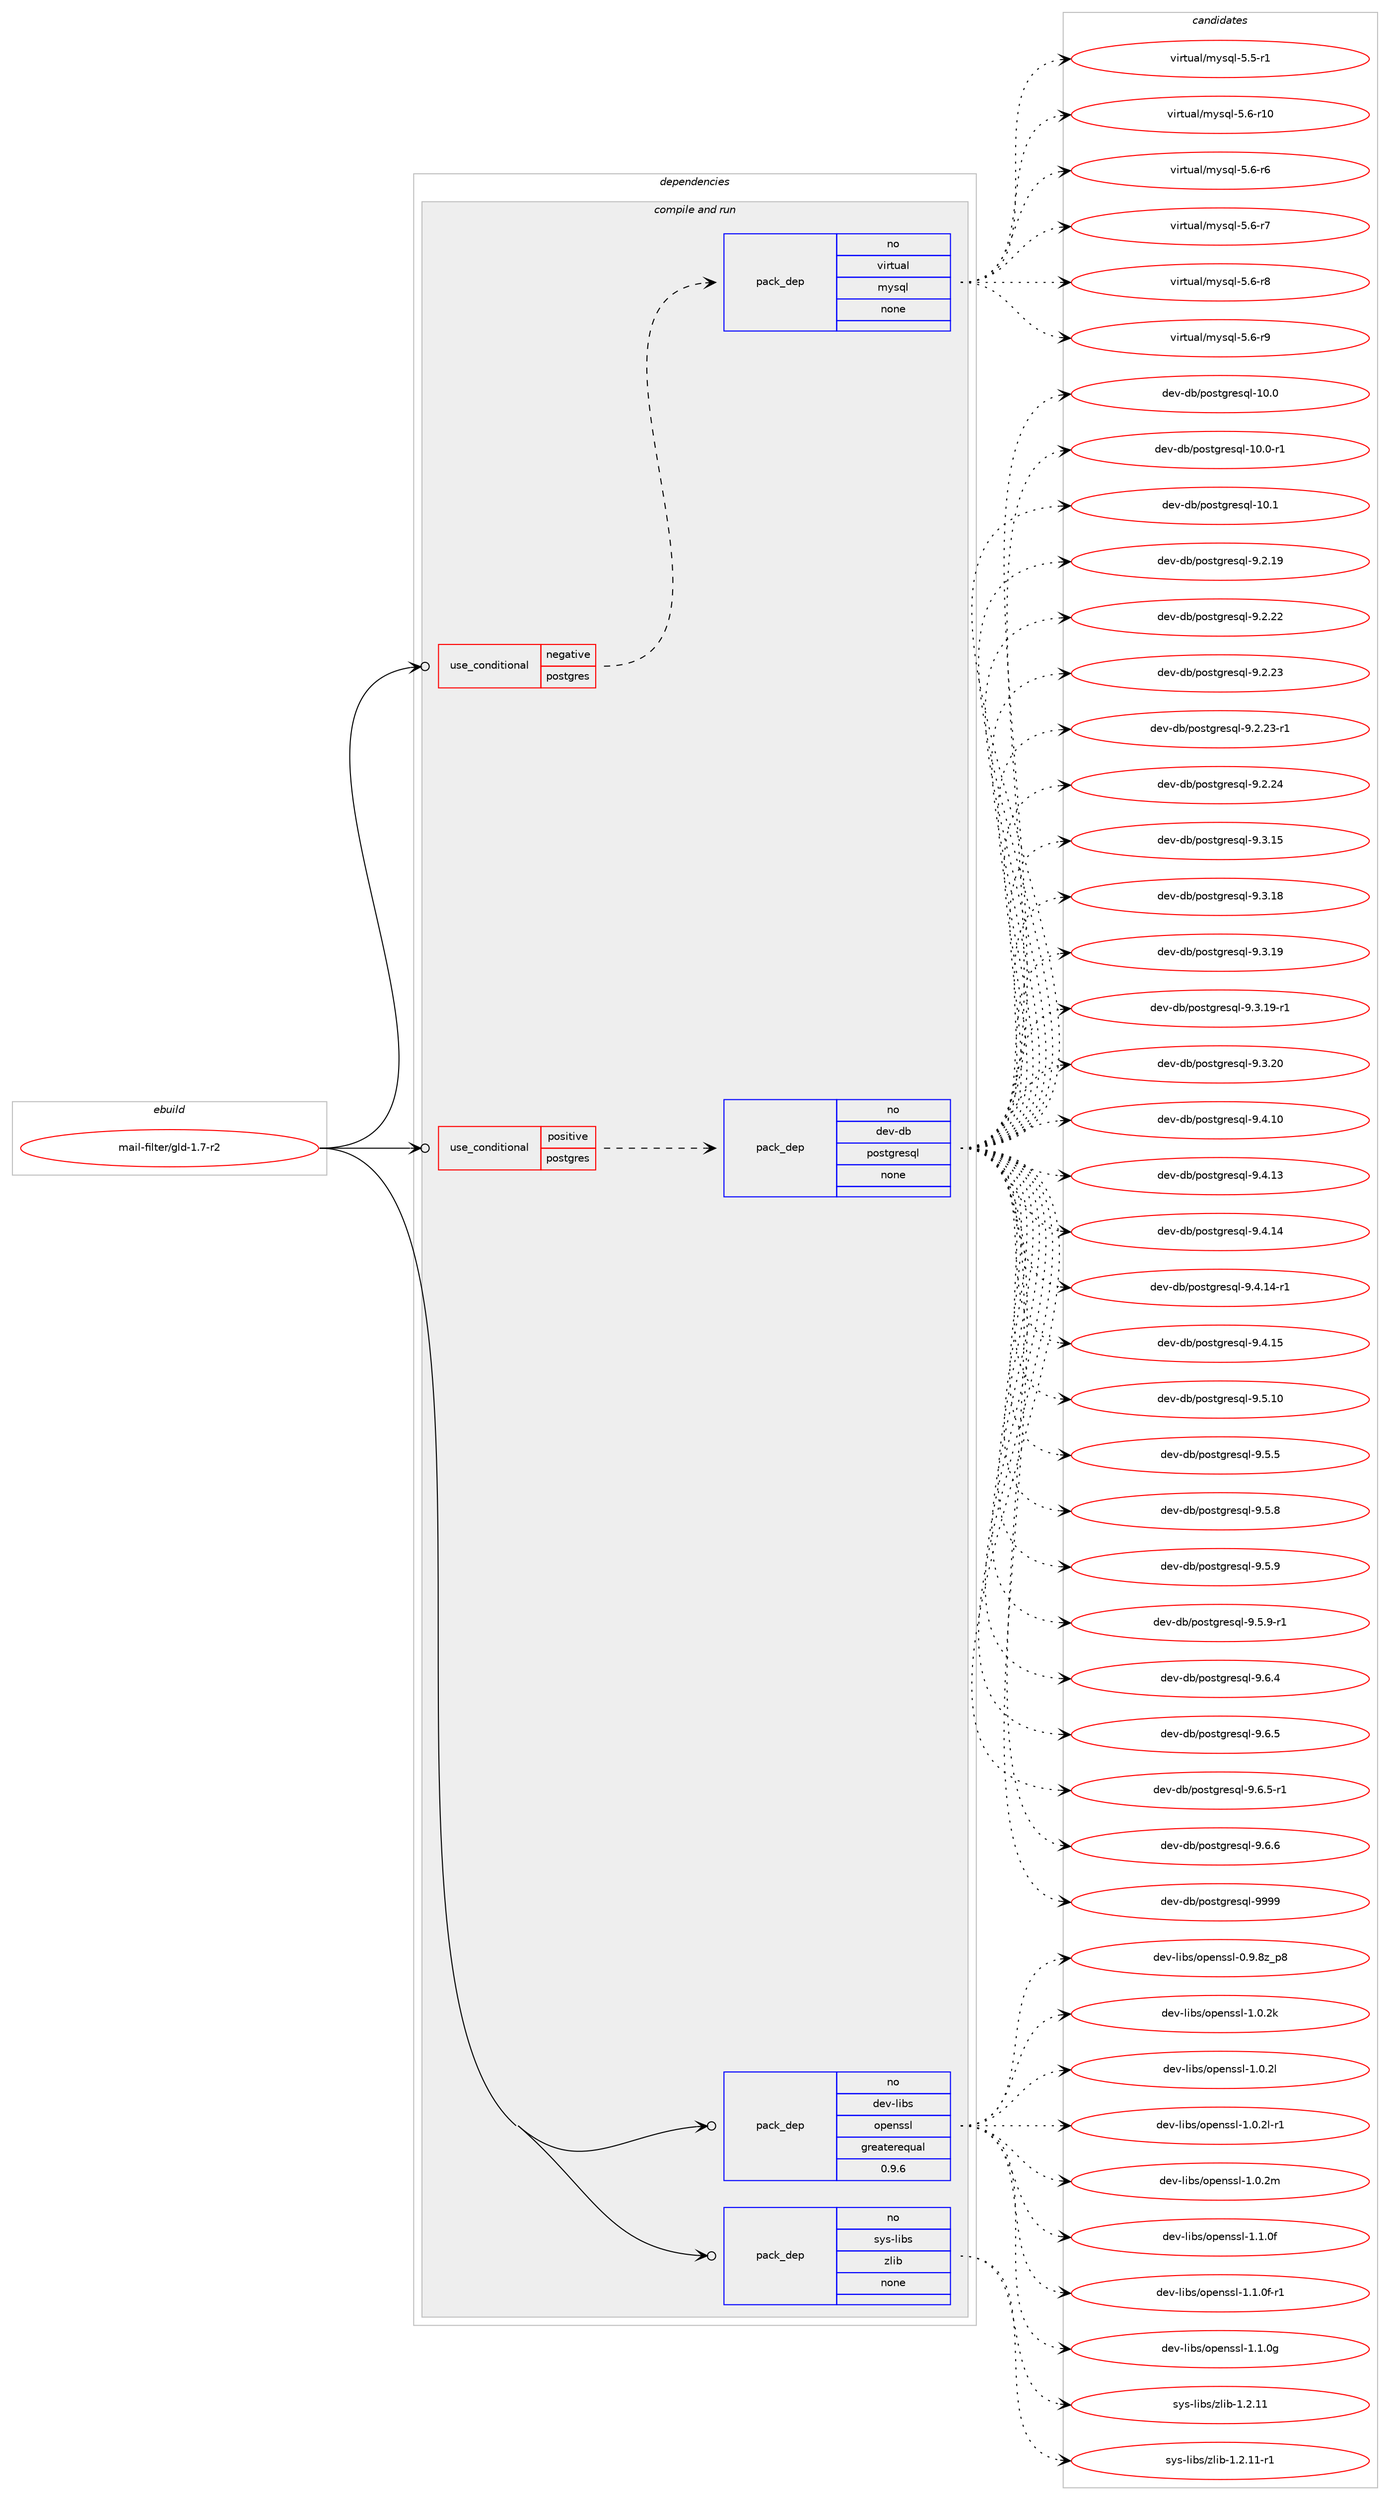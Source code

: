 digraph prolog {

# *************
# Graph options
# *************

newrank=true;
concentrate=true;
compound=true;
graph [rankdir=LR,fontname=Helvetica,fontsize=10,ranksep=1.5];#, ranksep=2.5, nodesep=0.2];
edge  [arrowhead=vee];
node  [fontname=Helvetica,fontsize=10];

# **********
# The ebuild
# **********

subgraph cluster_leftcol {
color=gray;
rank=same;
label=<<i>ebuild</i>>;
id [label="mail-filter/gld-1.7-r2", color=red, width=4, href="../mail-filter/gld-1.7-r2.svg"];
}

# ****************
# The dependencies
# ****************

subgraph cluster_midcol {
color=gray;
label=<<i>dependencies</i>>;
subgraph cluster_compile {
fillcolor="#eeeeee";
style=filled;
label=<<i>compile</i>>;
}
subgraph cluster_compileandrun {
fillcolor="#eeeeee";
style=filled;
label=<<i>compile and run</i>>;
subgraph cond85516 {
dependency342492 [label=<<TABLE BORDER="0" CELLBORDER="1" CELLSPACING="0" CELLPADDING="4"><TR><TD ROWSPAN="3" CELLPADDING="10">use_conditional</TD></TR><TR><TD>negative</TD></TR><TR><TD>postgres</TD></TR></TABLE>>, shape=none, color=red];
subgraph pack251859 {
dependency342493 [label=<<TABLE BORDER="0" CELLBORDER="1" CELLSPACING="0" CELLPADDING="4" WIDTH="220"><TR><TD ROWSPAN="6" CELLPADDING="30">pack_dep</TD></TR><TR><TD WIDTH="110">no</TD></TR><TR><TD>virtual</TD></TR><TR><TD>mysql</TD></TR><TR><TD>none</TD></TR><TR><TD></TD></TR></TABLE>>, shape=none, color=blue];
}
dependency342492:e -> dependency342493:w [weight=20,style="dashed",arrowhead="vee"];
}
id:e -> dependency342492:w [weight=20,style="solid",arrowhead="odotvee"];
subgraph cond85517 {
dependency342494 [label=<<TABLE BORDER="0" CELLBORDER="1" CELLSPACING="0" CELLPADDING="4"><TR><TD ROWSPAN="3" CELLPADDING="10">use_conditional</TD></TR><TR><TD>positive</TD></TR><TR><TD>postgres</TD></TR></TABLE>>, shape=none, color=red];
subgraph pack251860 {
dependency342495 [label=<<TABLE BORDER="0" CELLBORDER="1" CELLSPACING="0" CELLPADDING="4" WIDTH="220"><TR><TD ROWSPAN="6" CELLPADDING="30">pack_dep</TD></TR><TR><TD WIDTH="110">no</TD></TR><TR><TD>dev-db</TD></TR><TR><TD>postgresql</TD></TR><TR><TD>none</TD></TR><TR><TD></TD></TR></TABLE>>, shape=none, color=blue];
}
dependency342494:e -> dependency342495:w [weight=20,style="dashed",arrowhead="vee"];
}
id:e -> dependency342494:w [weight=20,style="solid",arrowhead="odotvee"];
subgraph pack251861 {
dependency342496 [label=<<TABLE BORDER="0" CELLBORDER="1" CELLSPACING="0" CELLPADDING="4" WIDTH="220"><TR><TD ROWSPAN="6" CELLPADDING="30">pack_dep</TD></TR><TR><TD WIDTH="110">no</TD></TR><TR><TD>dev-libs</TD></TR><TR><TD>openssl</TD></TR><TR><TD>greaterequal</TD></TR><TR><TD>0.9.6</TD></TR></TABLE>>, shape=none, color=blue];
}
id:e -> dependency342496:w [weight=20,style="solid",arrowhead="odotvee"];
subgraph pack251862 {
dependency342497 [label=<<TABLE BORDER="0" CELLBORDER="1" CELLSPACING="0" CELLPADDING="4" WIDTH="220"><TR><TD ROWSPAN="6" CELLPADDING="30">pack_dep</TD></TR><TR><TD WIDTH="110">no</TD></TR><TR><TD>sys-libs</TD></TR><TR><TD>zlib</TD></TR><TR><TD>none</TD></TR><TR><TD></TD></TR></TABLE>>, shape=none, color=blue];
}
id:e -> dependency342497:w [weight=20,style="solid",arrowhead="odotvee"];
}
subgraph cluster_run {
fillcolor="#eeeeee";
style=filled;
label=<<i>run</i>>;
}
}

# **************
# The candidates
# **************

subgraph cluster_choices {
rank=same;
color=gray;
label=<<i>candidates</i>>;

subgraph choice251859 {
color=black;
nodesep=1;
choice1181051141161179710847109121115113108455346534511449 [label="virtual/mysql-5.5-r1", color=red, width=4,href="../virtual/mysql-5.5-r1.svg"];
choice118105114116117971084710912111511310845534654451144948 [label="virtual/mysql-5.6-r10", color=red, width=4,href="../virtual/mysql-5.6-r10.svg"];
choice1181051141161179710847109121115113108455346544511454 [label="virtual/mysql-5.6-r6", color=red, width=4,href="../virtual/mysql-5.6-r6.svg"];
choice1181051141161179710847109121115113108455346544511455 [label="virtual/mysql-5.6-r7", color=red, width=4,href="../virtual/mysql-5.6-r7.svg"];
choice1181051141161179710847109121115113108455346544511456 [label="virtual/mysql-5.6-r8", color=red, width=4,href="../virtual/mysql-5.6-r8.svg"];
choice1181051141161179710847109121115113108455346544511457 [label="virtual/mysql-5.6-r9", color=red, width=4,href="../virtual/mysql-5.6-r9.svg"];
dependency342493:e -> choice1181051141161179710847109121115113108455346534511449:w [style=dotted,weight="100"];
dependency342493:e -> choice118105114116117971084710912111511310845534654451144948:w [style=dotted,weight="100"];
dependency342493:e -> choice1181051141161179710847109121115113108455346544511454:w [style=dotted,weight="100"];
dependency342493:e -> choice1181051141161179710847109121115113108455346544511455:w [style=dotted,weight="100"];
dependency342493:e -> choice1181051141161179710847109121115113108455346544511456:w [style=dotted,weight="100"];
dependency342493:e -> choice1181051141161179710847109121115113108455346544511457:w [style=dotted,weight="100"];
}
subgraph choice251860 {
color=black;
nodesep=1;
choice1001011184510098471121111151161031141011151131084549484648 [label="dev-db/postgresql-10.0", color=red, width=4,href="../dev-db/postgresql-10.0.svg"];
choice10010111845100984711211111511610311410111511310845494846484511449 [label="dev-db/postgresql-10.0-r1", color=red, width=4,href="../dev-db/postgresql-10.0-r1.svg"];
choice1001011184510098471121111151161031141011151131084549484649 [label="dev-db/postgresql-10.1", color=red, width=4,href="../dev-db/postgresql-10.1.svg"];
choice10010111845100984711211111511610311410111511310845574650464957 [label="dev-db/postgresql-9.2.19", color=red, width=4,href="../dev-db/postgresql-9.2.19.svg"];
choice10010111845100984711211111511610311410111511310845574650465050 [label="dev-db/postgresql-9.2.22", color=red, width=4,href="../dev-db/postgresql-9.2.22.svg"];
choice10010111845100984711211111511610311410111511310845574650465051 [label="dev-db/postgresql-9.2.23", color=red, width=4,href="../dev-db/postgresql-9.2.23.svg"];
choice100101118451009847112111115116103114101115113108455746504650514511449 [label="dev-db/postgresql-9.2.23-r1", color=red, width=4,href="../dev-db/postgresql-9.2.23-r1.svg"];
choice10010111845100984711211111511610311410111511310845574650465052 [label="dev-db/postgresql-9.2.24", color=red, width=4,href="../dev-db/postgresql-9.2.24.svg"];
choice10010111845100984711211111511610311410111511310845574651464953 [label="dev-db/postgresql-9.3.15", color=red, width=4,href="../dev-db/postgresql-9.3.15.svg"];
choice10010111845100984711211111511610311410111511310845574651464956 [label="dev-db/postgresql-9.3.18", color=red, width=4,href="../dev-db/postgresql-9.3.18.svg"];
choice10010111845100984711211111511610311410111511310845574651464957 [label="dev-db/postgresql-9.3.19", color=red, width=4,href="../dev-db/postgresql-9.3.19.svg"];
choice100101118451009847112111115116103114101115113108455746514649574511449 [label="dev-db/postgresql-9.3.19-r1", color=red, width=4,href="../dev-db/postgresql-9.3.19-r1.svg"];
choice10010111845100984711211111511610311410111511310845574651465048 [label="dev-db/postgresql-9.3.20", color=red, width=4,href="../dev-db/postgresql-9.3.20.svg"];
choice10010111845100984711211111511610311410111511310845574652464948 [label="dev-db/postgresql-9.4.10", color=red, width=4,href="../dev-db/postgresql-9.4.10.svg"];
choice10010111845100984711211111511610311410111511310845574652464951 [label="dev-db/postgresql-9.4.13", color=red, width=4,href="../dev-db/postgresql-9.4.13.svg"];
choice10010111845100984711211111511610311410111511310845574652464952 [label="dev-db/postgresql-9.4.14", color=red, width=4,href="../dev-db/postgresql-9.4.14.svg"];
choice100101118451009847112111115116103114101115113108455746524649524511449 [label="dev-db/postgresql-9.4.14-r1", color=red, width=4,href="../dev-db/postgresql-9.4.14-r1.svg"];
choice10010111845100984711211111511610311410111511310845574652464953 [label="dev-db/postgresql-9.4.15", color=red, width=4,href="../dev-db/postgresql-9.4.15.svg"];
choice10010111845100984711211111511610311410111511310845574653464948 [label="dev-db/postgresql-9.5.10", color=red, width=4,href="../dev-db/postgresql-9.5.10.svg"];
choice100101118451009847112111115116103114101115113108455746534653 [label="dev-db/postgresql-9.5.5", color=red, width=4,href="../dev-db/postgresql-9.5.5.svg"];
choice100101118451009847112111115116103114101115113108455746534656 [label="dev-db/postgresql-9.5.8", color=red, width=4,href="../dev-db/postgresql-9.5.8.svg"];
choice100101118451009847112111115116103114101115113108455746534657 [label="dev-db/postgresql-9.5.9", color=red, width=4,href="../dev-db/postgresql-9.5.9.svg"];
choice1001011184510098471121111151161031141011151131084557465346574511449 [label="dev-db/postgresql-9.5.9-r1", color=red, width=4,href="../dev-db/postgresql-9.5.9-r1.svg"];
choice100101118451009847112111115116103114101115113108455746544652 [label="dev-db/postgresql-9.6.4", color=red, width=4,href="../dev-db/postgresql-9.6.4.svg"];
choice100101118451009847112111115116103114101115113108455746544653 [label="dev-db/postgresql-9.6.5", color=red, width=4,href="../dev-db/postgresql-9.6.5.svg"];
choice1001011184510098471121111151161031141011151131084557465446534511449 [label="dev-db/postgresql-9.6.5-r1", color=red, width=4,href="../dev-db/postgresql-9.6.5-r1.svg"];
choice100101118451009847112111115116103114101115113108455746544654 [label="dev-db/postgresql-9.6.6", color=red, width=4,href="../dev-db/postgresql-9.6.6.svg"];
choice1001011184510098471121111151161031141011151131084557575757 [label="dev-db/postgresql-9999", color=red, width=4,href="../dev-db/postgresql-9999.svg"];
dependency342495:e -> choice1001011184510098471121111151161031141011151131084549484648:w [style=dotted,weight="100"];
dependency342495:e -> choice10010111845100984711211111511610311410111511310845494846484511449:w [style=dotted,weight="100"];
dependency342495:e -> choice1001011184510098471121111151161031141011151131084549484649:w [style=dotted,weight="100"];
dependency342495:e -> choice10010111845100984711211111511610311410111511310845574650464957:w [style=dotted,weight="100"];
dependency342495:e -> choice10010111845100984711211111511610311410111511310845574650465050:w [style=dotted,weight="100"];
dependency342495:e -> choice10010111845100984711211111511610311410111511310845574650465051:w [style=dotted,weight="100"];
dependency342495:e -> choice100101118451009847112111115116103114101115113108455746504650514511449:w [style=dotted,weight="100"];
dependency342495:e -> choice10010111845100984711211111511610311410111511310845574650465052:w [style=dotted,weight="100"];
dependency342495:e -> choice10010111845100984711211111511610311410111511310845574651464953:w [style=dotted,weight="100"];
dependency342495:e -> choice10010111845100984711211111511610311410111511310845574651464956:w [style=dotted,weight="100"];
dependency342495:e -> choice10010111845100984711211111511610311410111511310845574651464957:w [style=dotted,weight="100"];
dependency342495:e -> choice100101118451009847112111115116103114101115113108455746514649574511449:w [style=dotted,weight="100"];
dependency342495:e -> choice10010111845100984711211111511610311410111511310845574651465048:w [style=dotted,weight="100"];
dependency342495:e -> choice10010111845100984711211111511610311410111511310845574652464948:w [style=dotted,weight="100"];
dependency342495:e -> choice10010111845100984711211111511610311410111511310845574652464951:w [style=dotted,weight="100"];
dependency342495:e -> choice10010111845100984711211111511610311410111511310845574652464952:w [style=dotted,weight="100"];
dependency342495:e -> choice100101118451009847112111115116103114101115113108455746524649524511449:w [style=dotted,weight="100"];
dependency342495:e -> choice10010111845100984711211111511610311410111511310845574652464953:w [style=dotted,weight="100"];
dependency342495:e -> choice10010111845100984711211111511610311410111511310845574653464948:w [style=dotted,weight="100"];
dependency342495:e -> choice100101118451009847112111115116103114101115113108455746534653:w [style=dotted,weight="100"];
dependency342495:e -> choice100101118451009847112111115116103114101115113108455746534656:w [style=dotted,weight="100"];
dependency342495:e -> choice100101118451009847112111115116103114101115113108455746534657:w [style=dotted,weight="100"];
dependency342495:e -> choice1001011184510098471121111151161031141011151131084557465346574511449:w [style=dotted,weight="100"];
dependency342495:e -> choice100101118451009847112111115116103114101115113108455746544652:w [style=dotted,weight="100"];
dependency342495:e -> choice100101118451009847112111115116103114101115113108455746544653:w [style=dotted,weight="100"];
dependency342495:e -> choice1001011184510098471121111151161031141011151131084557465446534511449:w [style=dotted,weight="100"];
dependency342495:e -> choice100101118451009847112111115116103114101115113108455746544654:w [style=dotted,weight="100"];
dependency342495:e -> choice1001011184510098471121111151161031141011151131084557575757:w [style=dotted,weight="100"];
}
subgraph choice251861 {
color=black;
nodesep=1;
choice1001011184510810598115471111121011101151151084548465746561229511256 [label="dev-libs/openssl-0.9.8z_p8", color=red, width=4,href="../dev-libs/openssl-0.9.8z_p8.svg"];
choice100101118451081059811547111112101110115115108454946484650107 [label="dev-libs/openssl-1.0.2k", color=red, width=4,href="../dev-libs/openssl-1.0.2k.svg"];
choice100101118451081059811547111112101110115115108454946484650108 [label="dev-libs/openssl-1.0.2l", color=red, width=4,href="../dev-libs/openssl-1.0.2l.svg"];
choice1001011184510810598115471111121011101151151084549464846501084511449 [label="dev-libs/openssl-1.0.2l-r1", color=red, width=4,href="../dev-libs/openssl-1.0.2l-r1.svg"];
choice100101118451081059811547111112101110115115108454946484650109 [label="dev-libs/openssl-1.0.2m", color=red, width=4,href="../dev-libs/openssl-1.0.2m.svg"];
choice100101118451081059811547111112101110115115108454946494648102 [label="dev-libs/openssl-1.1.0f", color=red, width=4,href="../dev-libs/openssl-1.1.0f.svg"];
choice1001011184510810598115471111121011101151151084549464946481024511449 [label="dev-libs/openssl-1.1.0f-r1", color=red, width=4,href="../dev-libs/openssl-1.1.0f-r1.svg"];
choice100101118451081059811547111112101110115115108454946494648103 [label="dev-libs/openssl-1.1.0g", color=red, width=4,href="../dev-libs/openssl-1.1.0g.svg"];
dependency342496:e -> choice1001011184510810598115471111121011101151151084548465746561229511256:w [style=dotted,weight="100"];
dependency342496:e -> choice100101118451081059811547111112101110115115108454946484650107:w [style=dotted,weight="100"];
dependency342496:e -> choice100101118451081059811547111112101110115115108454946484650108:w [style=dotted,weight="100"];
dependency342496:e -> choice1001011184510810598115471111121011101151151084549464846501084511449:w [style=dotted,weight="100"];
dependency342496:e -> choice100101118451081059811547111112101110115115108454946484650109:w [style=dotted,weight="100"];
dependency342496:e -> choice100101118451081059811547111112101110115115108454946494648102:w [style=dotted,weight="100"];
dependency342496:e -> choice1001011184510810598115471111121011101151151084549464946481024511449:w [style=dotted,weight="100"];
dependency342496:e -> choice100101118451081059811547111112101110115115108454946494648103:w [style=dotted,weight="100"];
}
subgraph choice251862 {
color=black;
nodesep=1;
choice1151211154510810598115471221081059845494650464949 [label="sys-libs/zlib-1.2.11", color=red, width=4,href="../sys-libs/zlib-1.2.11.svg"];
choice11512111545108105981154712210810598454946504649494511449 [label="sys-libs/zlib-1.2.11-r1", color=red, width=4,href="../sys-libs/zlib-1.2.11-r1.svg"];
dependency342497:e -> choice1151211154510810598115471221081059845494650464949:w [style=dotted,weight="100"];
dependency342497:e -> choice11512111545108105981154712210810598454946504649494511449:w [style=dotted,weight="100"];
}
}

}
